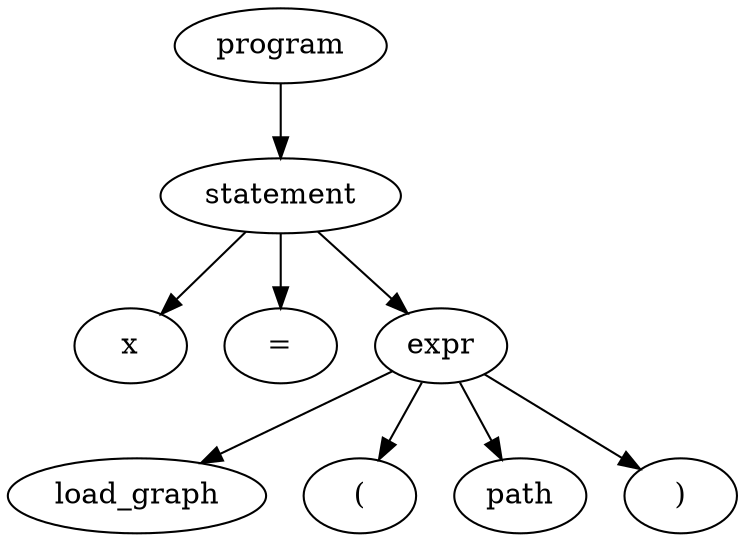 strict digraph program {
1 [label=program];
1 -> 2;
2 [label=statement];
3 [label=x];
2 -> 3;
4 [label="="];
2 -> 4;
2 -> 5;
5 [label=expr];
6 [label=load_graph];
5 -> 6;
7 [label="("];
5 -> 7;
8 [label="path"];
5 -> 8;
9 [label=")"];
5 -> 9;
}
